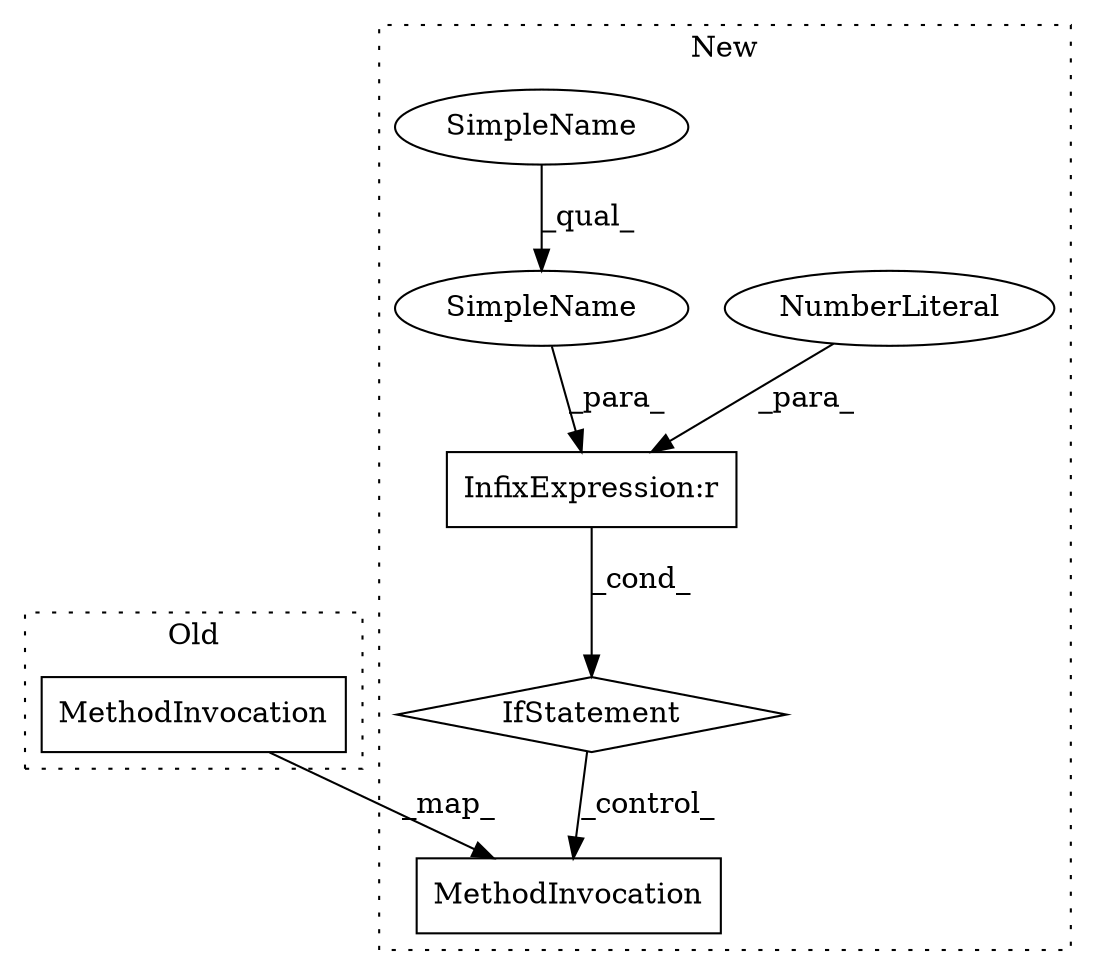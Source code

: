 digraph G {
subgraph cluster0 {
3 [label="MethodInvocation" a="32" s="13862,13876" l="9,1" shape="box"];
label = "Old";
style="dotted";
}
subgraph cluster1 {
1 [label="IfStatement" a="25" s="13703" l="3" shape="diamond"];
2 [label="MethodInvocation" a="32" s="13720,13734" l="9,1" shape="box"];
4 [label="NumberLiteral" a="34" s="13702" l="1" shape="ellipse"];
5 [label="SimpleName" a="42" s="13686" l="5" shape="ellipse"];
6 [label="SimpleName" a="42" s="13686" l="12" shape="ellipse"];
7 [label="InfixExpression:r" a="27" s="13698" l="4" shape="box"];
label = "New";
style="dotted";
}
1 -> 2 [label="_control_"];
3 -> 2 [label="_map_"];
4 -> 7 [label="_para_"];
5 -> 6 [label="_qual_"];
6 -> 7 [label="_para_"];
7 -> 1 [label="_cond_"];
}